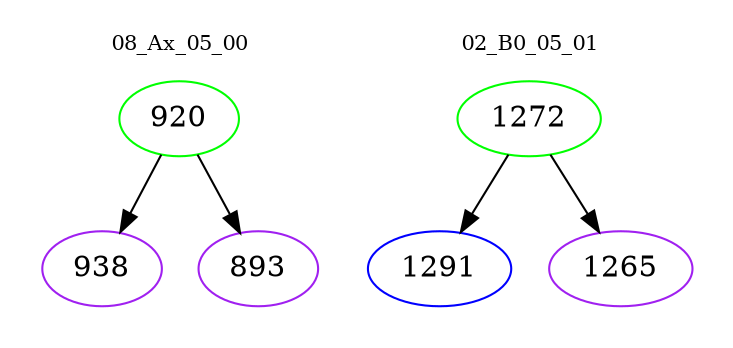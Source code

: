 digraph{
subgraph cluster_0 {
color = white
label = "08_Ax_05_00";
fontsize=10;
T0_920 [label="920", color="green"]
T0_920 -> T0_938 [color="black"]
T0_938 [label="938", color="purple"]
T0_920 -> T0_893 [color="black"]
T0_893 [label="893", color="purple"]
}
subgraph cluster_1 {
color = white
label = "02_B0_05_01";
fontsize=10;
T1_1272 [label="1272", color="green"]
T1_1272 -> T1_1291 [color="black"]
T1_1291 [label="1291", color="blue"]
T1_1272 -> T1_1265 [color="black"]
T1_1265 [label="1265", color="purple"]
}
}
